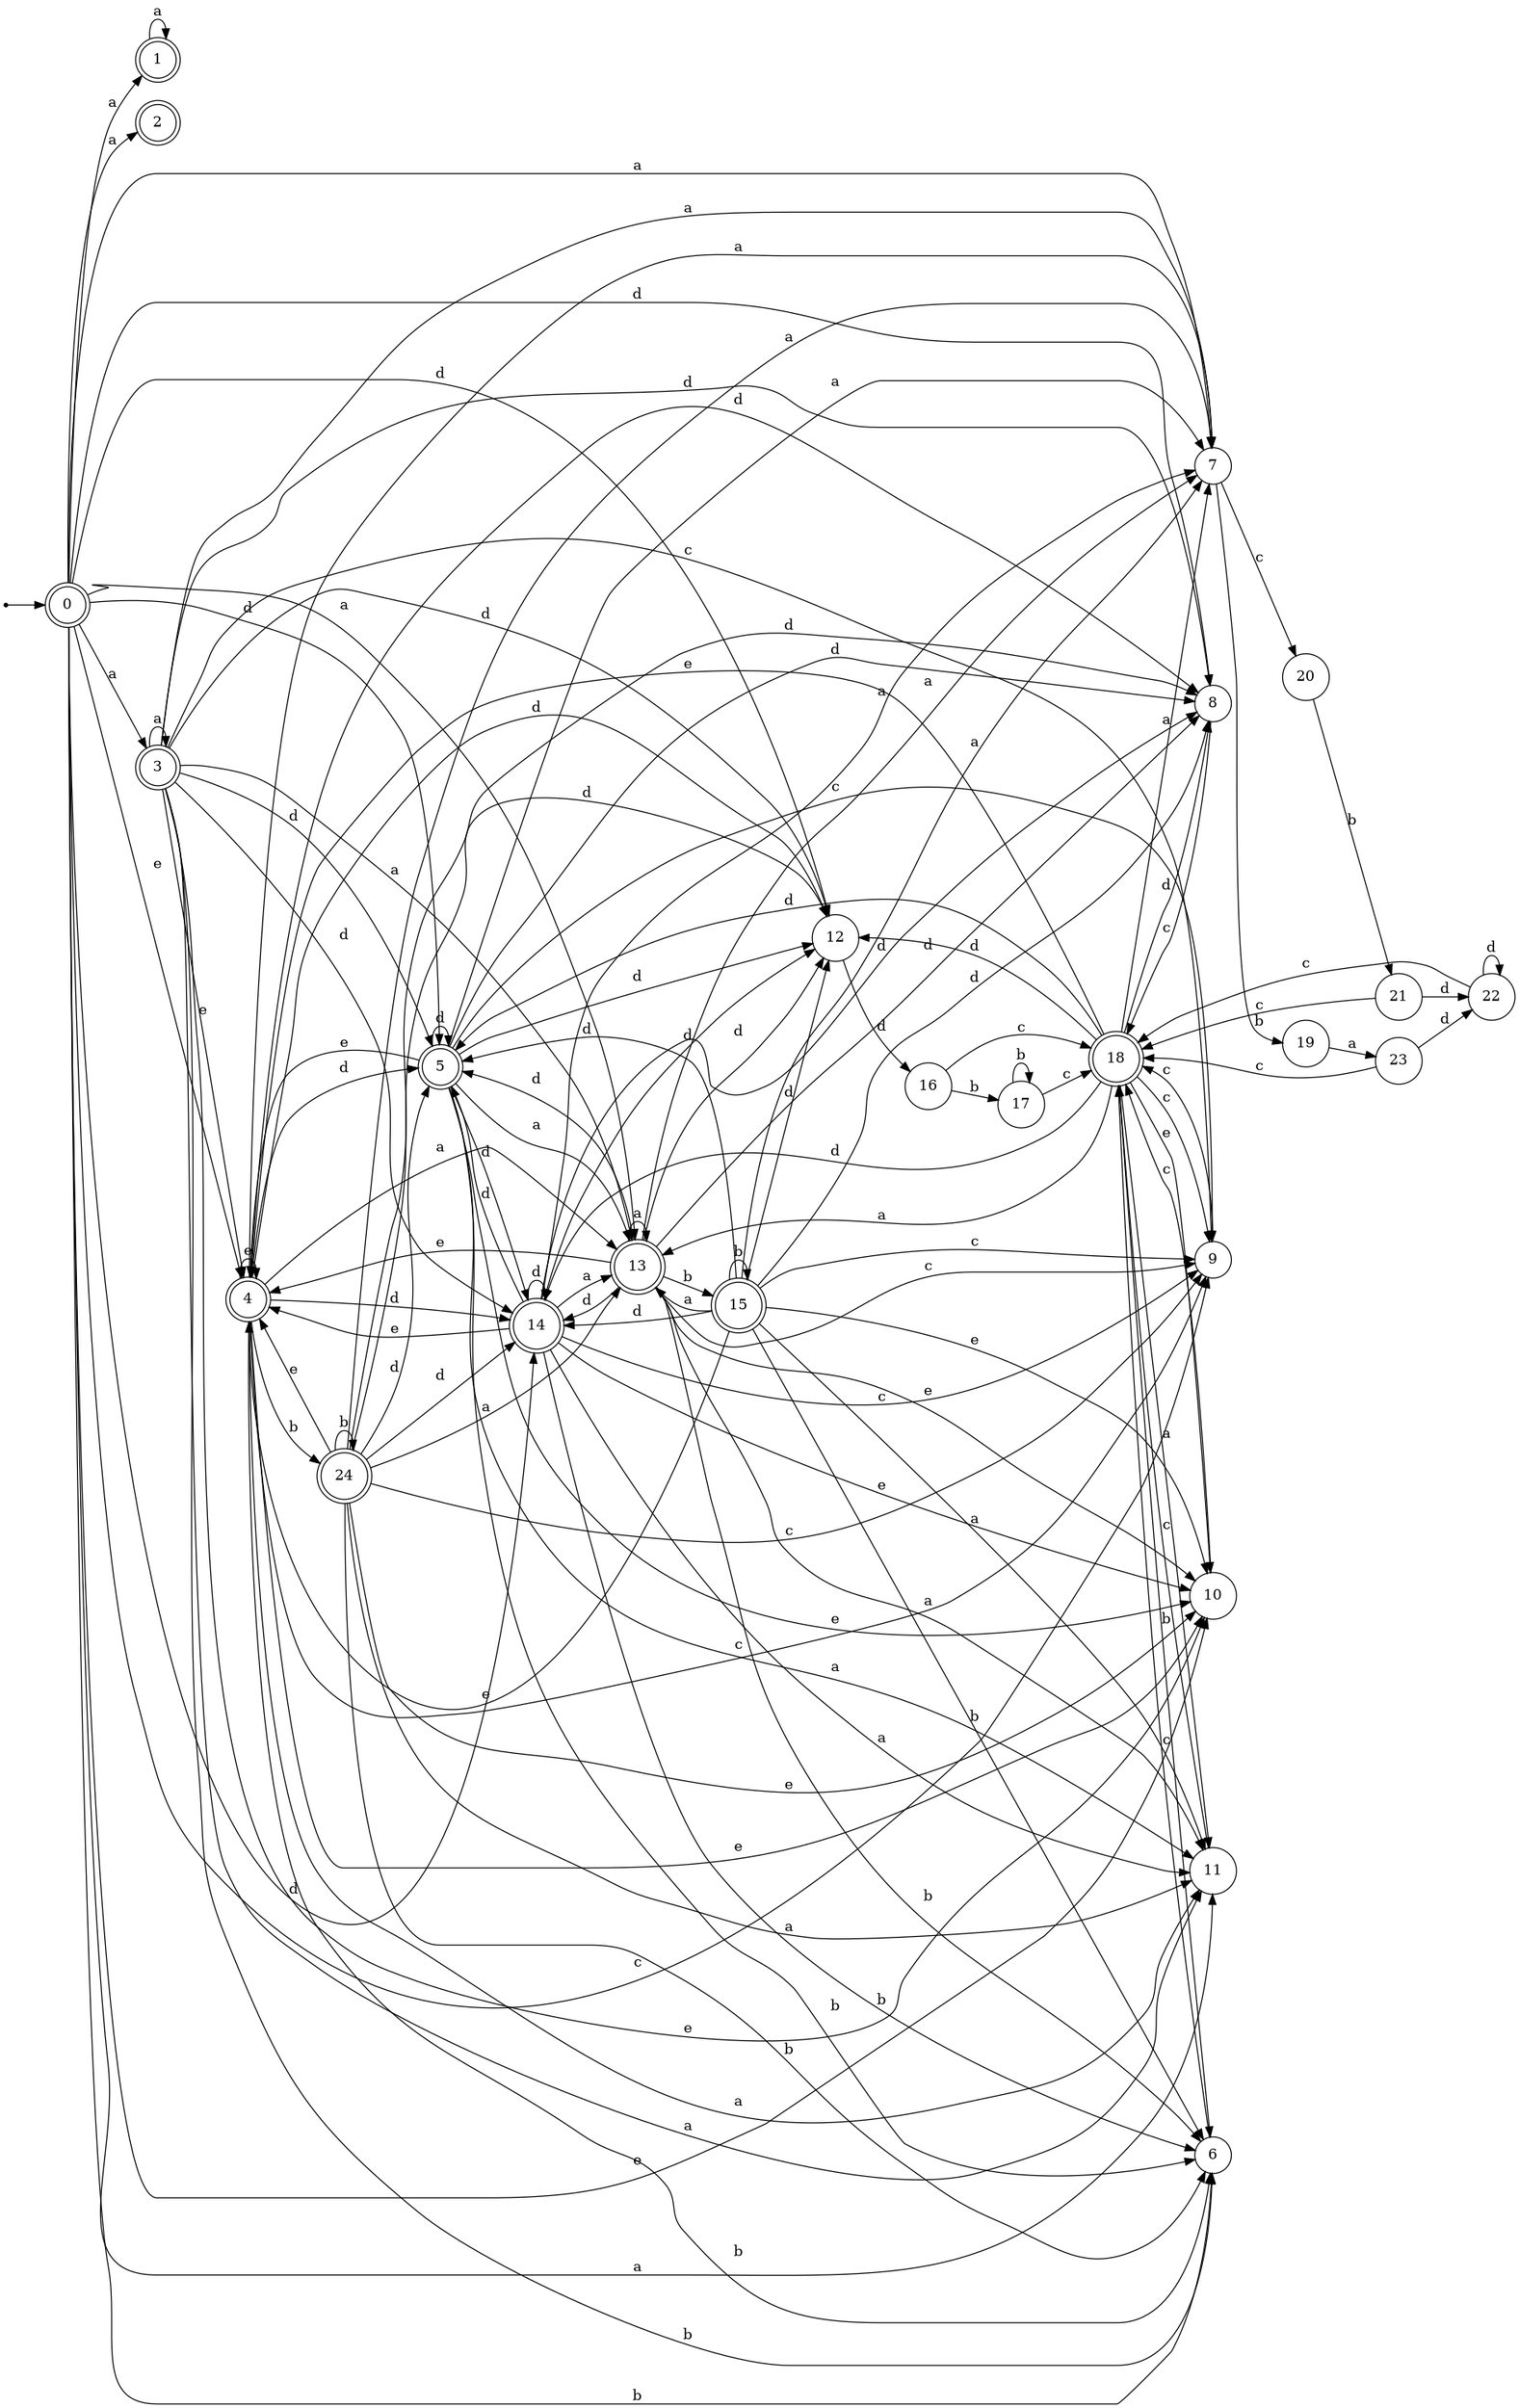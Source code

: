 digraph finite_state_machine {
rankdir=LR;
size="20,20";
node [shape = point]; "dummy0"
node [shape = doublecircle]; "0";"dummy0" -> "0";
node [shape = doublecircle]; "1";node [shape = doublecircle]; "2";node [shape = doublecircle]; "3";node [shape = doublecircle]; "4";node [shape = doublecircle]; "5";node [shape = circle]; "6";
node [shape = circle]; "7";
node [shape = circle]; "8";
node [shape = circle]; "9";
node [shape = circle]; "10";
node [shape = circle]; "11";
node [shape = circle]; "12";
node [shape = doublecircle]; "13";node [shape = doublecircle]; "14";node [shape = doublecircle]; "15";node [shape = circle]; "16";
node [shape = circle]; "17";
node [shape = doublecircle]; "18";node [shape = circle]; "19";
node [shape = circle]; "20";
node [shape = circle]; "21";
node [shape = circle]; "22";
node [shape = circle]; "23";
node [shape = doublecircle]; "24";"0" -> "1" [label = "a"];
 "0" -> "2" [label = "a"];
 "0" -> "3" [label = "a"];
 "0" -> "7" [label = "a"];
 "0" -> "11" [label = "a"];
 "0" -> "13" [label = "a"];
 "0" -> "10" [label = "e"];
 "0" -> "4" [label = "e"];
 "0" -> "8" [label = "d"];
 "0" -> "12" [label = "d"];
 "0" -> "5" [label = "d"];
 "0" -> "14" [label = "d"];
 "0" -> "6" [label = "b"];
 "0" -> "9" [label = "c"];
 "14" -> "8" [label = "d"];
 "14" -> "12" [label = "d"];
 "14" -> "5" [label = "d"];
 "14" -> "14" [label = "d"];
 "14" -> "10" [label = "e"];
 "14" -> "4" [label = "e"];
 "14" -> "6" [label = "b"];
 "14" -> "11" [label = "a"];
 "14" -> "13" [label = "a"];
 "14" -> "7" [label = "a"];
 "14" -> "9" [label = "c"];
 "13" -> "11" [label = "a"];
 "13" -> "13" [label = "a"];
 "13" -> "7" [label = "a"];
 "13" -> "6" [label = "b"];
 "13" -> "15" [label = "b"];
 "13" -> "10" [label = "e"];
 "13" -> "4" [label = "e"];
 "13" -> "8" [label = "d"];
 "13" -> "12" [label = "d"];
 "13" -> "5" [label = "d"];
 "13" -> "14" [label = "d"];
 "13" -> "9" [label = "c"];
 "15" -> "6" [label = "b"];
 "15" -> "15" [label = "b"];
 "15" -> "11" [label = "a"];
 "15" -> "13" [label = "a"];
 "15" -> "7" [label = "a"];
 "15" -> "10" [label = "e"];
 "15" -> "4" [label = "e"];
 "15" -> "8" [label = "d"];
 "15" -> "12" [label = "d"];
 "15" -> "5" [label = "d"];
 "15" -> "14" [label = "d"];
 "15" -> "9" [label = "c"];
 "12" -> "16" [label = "d"];
 "16" -> "17" [label = "b"];
 "16" -> "18" [label = "c"];
 "18" -> "6" [label = "b"];
 "18" -> "11" [label = "a"];
 "18" -> "13" [label = "a"];
 "18" -> "7" [label = "a"];
 "18" -> "8" [label = "d"];
 "18" -> "12" [label = "d"];
 "18" -> "5" [label = "d"];
 "18" -> "14" [label = "d"];
 "18" -> "9" [label = "c"];
 "18" -> "10" [label = "e"];
 "18" -> "4" [label = "e"];
 "17" -> "17" [label = "b"];
 "17" -> "18" [label = "c"];
 "11" -> "18" [label = "c"];
 "10" -> "18" [label = "c"];
 "9" -> "18" [label = "c"];
 "8" -> "18" [label = "c"];
 "7" -> "19" [label = "b"];
 "7" -> "20" [label = "c"];
 "20" -> "21" [label = "b"];
 "21" -> "22" [label = "d"];
 "21" -> "18" [label = "c"];
 "22" -> "22" [label = "d"];
 "22" -> "18" [label = "c"];
 "19" -> "23" [label = "a"];
 "23" -> "22" [label = "d"];
 "23" -> "18" [label = "c"];
 "6" -> "18" [label = "c"];
 "5" -> "8" [label = "d"];
 "5" -> "12" [label = "d"];
 "5" -> "5" [label = "d"];
 "5" -> "14" [label = "d"];
 "5" -> "10" [label = "e"];
 "5" -> "4" [label = "e"];
 "5" -> "6" [label = "b"];
 "5" -> "11" [label = "a"];
 "5" -> "13" [label = "a"];
 "5" -> "7" [label = "a"];
 "5" -> "9" [label = "c"];
 "4" -> "10" [label = "e"];
 "4" -> "4" [label = "e"];
 "4" -> "24" [label = "b"];
 "4" -> "6" [label = "b"];
 "4" -> "8" [label = "d"];
 "4" -> "12" [label = "d"];
 "4" -> "5" [label = "d"];
 "4" -> "14" [label = "d"];
 "4" -> "11" [label = "a"];
 "4" -> "13" [label = "a"];
 "4" -> "7" [label = "a"];
 "4" -> "9" [label = "c"];
 "24" -> "24" [label = "b"];
 "24" -> "6" [label = "b"];
 "24" -> "10" [label = "e"];
 "24" -> "4" [label = "e"];
 "24" -> "8" [label = "d"];
 "24" -> "12" [label = "d"];
 "24" -> "5" [label = "d"];
 "24" -> "14" [label = "d"];
 "24" -> "11" [label = "a"];
 "24" -> "13" [label = "a"];
 "24" -> "7" [label = "a"];
 "24" -> "9" [label = "c"];
 "3" -> "11" [label = "a"];
 "3" -> "3" [label = "a"];
 "3" -> "13" [label = "a"];
 "3" -> "7" [label = "a"];
 "3" -> "10" [label = "e"];
 "3" -> "4" [label = "e"];
 "3" -> "8" [label = "d"];
 "3" -> "12" [label = "d"];
 "3" -> "5" [label = "d"];
 "3" -> "14" [label = "d"];
 "3" -> "6" [label = "b"];
 "3" -> "9" [label = "c"];
 "1" -> "1" [label = "a"];
 }
